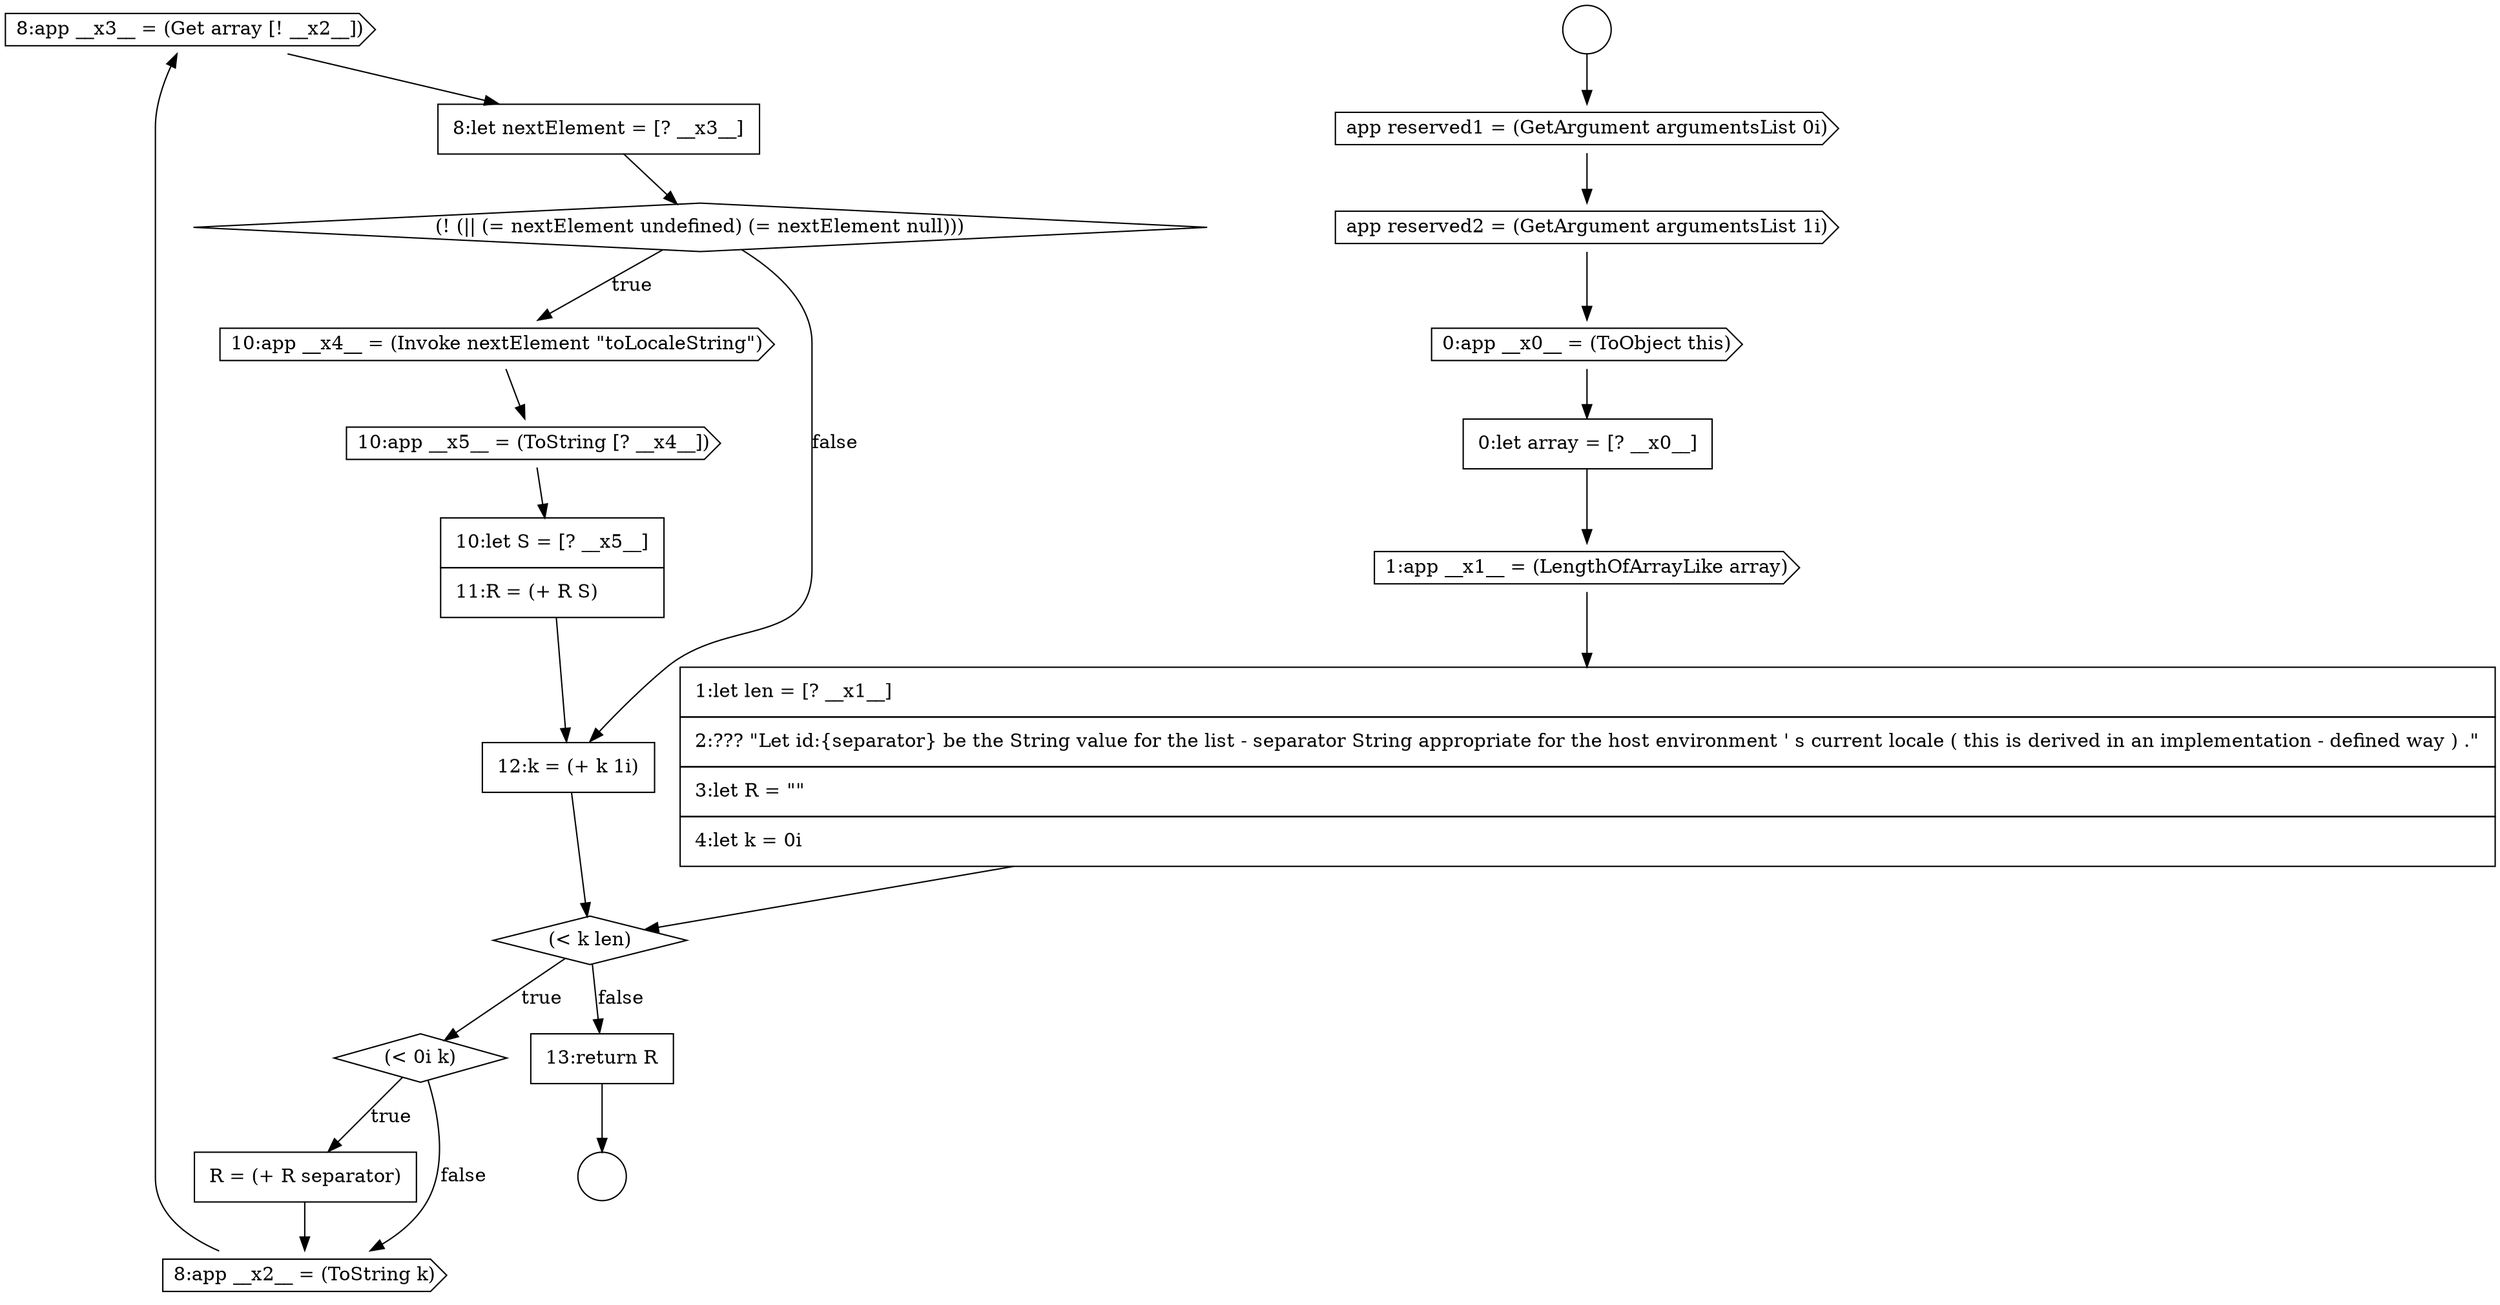 digraph {
  node16280 [shape=cds, label=<<font color="black">8:app __x3__ = (Get array [! __x2__])</font>> color="black" fillcolor="white" style=filled]
  node16283 [shape=cds, label=<<font color="black">10:app __x4__ = (Invoke nextElement &quot;toLocaleString&quot;)</font>> color="black" fillcolor="white" style=filled]
  node16268 [shape=circle label=" " color="black" fillcolor="white" style=filled]
  node16287 [shape=none, margin=0, label=<<font color="black">
    <table border="0" cellborder="1" cellspacing="0" cellpadding="10">
      <tr><td align="left">13:return R</td></tr>
    </table>
  </font>> color="black" fillcolor="white" style=filled]
  node16272 [shape=cds, label=<<font color="black">0:app __x0__ = (ToObject this)</font>> color="black" fillcolor="white" style=filled]
  node16276 [shape=diamond, label=<<font color="black">(&lt; k len)</font>> color="black" fillcolor="white" style=filled]
  node16279 [shape=cds, label=<<font color="black">8:app __x2__ = (ToString k)</font>> color="black" fillcolor="white" style=filled]
  node16274 [shape=cds, label=<<font color="black">1:app __x1__ = (LengthOfArrayLike array)</font>> color="black" fillcolor="white" style=filled]
  node16284 [shape=cds, label=<<font color="black">10:app __x5__ = (ToString [? __x4__])</font>> color="black" fillcolor="white" style=filled]
  node16269 [shape=circle label=" " color="black" fillcolor="white" style=filled]
  node16275 [shape=none, margin=0, label=<<font color="black">
    <table border="0" cellborder="1" cellspacing="0" cellpadding="10">
      <tr><td align="left">1:let len = [? __x1__]</td></tr>
      <tr><td align="left">2:??? &quot;Let id:{separator} be the String value for the list - separator String appropriate for the host environment ' s current locale ( this is derived in an implementation - defined way ) .&quot;</td></tr>
      <tr><td align="left">3:let R = &quot;&quot;</td></tr>
      <tr><td align="left">4:let k = 0i</td></tr>
    </table>
  </font>> color="black" fillcolor="white" style=filled]
  node16278 [shape=none, margin=0, label=<<font color="black">
    <table border="0" cellborder="1" cellspacing="0" cellpadding="10">
      <tr><td align="left">R = (+ R separator)</td></tr>
    </table>
  </font>> color="black" fillcolor="white" style=filled]
  node16273 [shape=none, margin=0, label=<<font color="black">
    <table border="0" cellborder="1" cellspacing="0" cellpadding="10">
      <tr><td align="left">0:let array = [? __x0__]</td></tr>
    </table>
  </font>> color="black" fillcolor="white" style=filled]
  node16270 [shape=cds, label=<<font color="black">app reserved1 = (GetArgument argumentsList 0i)</font>> color="black" fillcolor="white" style=filled]
  node16285 [shape=none, margin=0, label=<<font color="black">
    <table border="0" cellborder="1" cellspacing="0" cellpadding="10">
      <tr><td align="left">10:let S = [? __x5__]</td></tr>
      <tr><td align="left">11:R = (+ R S)</td></tr>
    </table>
  </font>> color="black" fillcolor="white" style=filled]
  node16281 [shape=none, margin=0, label=<<font color="black">
    <table border="0" cellborder="1" cellspacing="0" cellpadding="10">
      <tr><td align="left">8:let nextElement = [? __x3__]</td></tr>
    </table>
  </font>> color="black" fillcolor="white" style=filled]
  node16277 [shape=diamond, label=<<font color="black">(&lt; 0i k)</font>> color="black" fillcolor="white" style=filled]
  node16282 [shape=diamond, label=<<font color="black">(! (|| (= nextElement undefined) (= nextElement null)))</font>> color="black" fillcolor="white" style=filled]
  node16271 [shape=cds, label=<<font color="black">app reserved2 = (GetArgument argumentsList 1i)</font>> color="black" fillcolor="white" style=filled]
  node16286 [shape=none, margin=0, label=<<font color="black">
    <table border="0" cellborder="1" cellspacing="0" cellpadding="10">
      <tr><td align="left">12:k = (+ k 1i)</td></tr>
    </table>
  </font>> color="black" fillcolor="white" style=filled]
  node16286 -> node16276 [ color="black"]
  node16277 -> node16278 [label=<<font color="black">true</font>> color="black"]
  node16277 -> node16279 [label=<<font color="black">false</font>> color="black"]
  node16285 -> node16286 [ color="black"]
  node16278 -> node16279 [ color="black"]
  node16280 -> node16281 [ color="black"]
  node16273 -> node16274 [ color="black"]
  node16274 -> node16275 [ color="black"]
  node16275 -> node16276 [ color="black"]
  node16276 -> node16277 [label=<<font color="black">true</font>> color="black"]
  node16276 -> node16287 [label=<<font color="black">false</font>> color="black"]
  node16268 -> node16270 [ color="black"]
  node16271 -> node16272 [ color="black"]
  node16281 -> node16282 [ color="black"]
  node16270 -> node16271 [ color="black"]
  node16282 -> node16283 [label=<<font color="black">true</font>> color="black"]
  node16282 -> node16286 [label=<<font color="black">false</font>> color="black"]
  node16283 -> node16284 [ color="black"]
  node16284 -> node16285 [ color="black"]
  node16279 -> node16280 [ color="black"]
  node16272 -> node16273 [ color="black"]
  node16287 -> node16269 [ color="black"]
}
